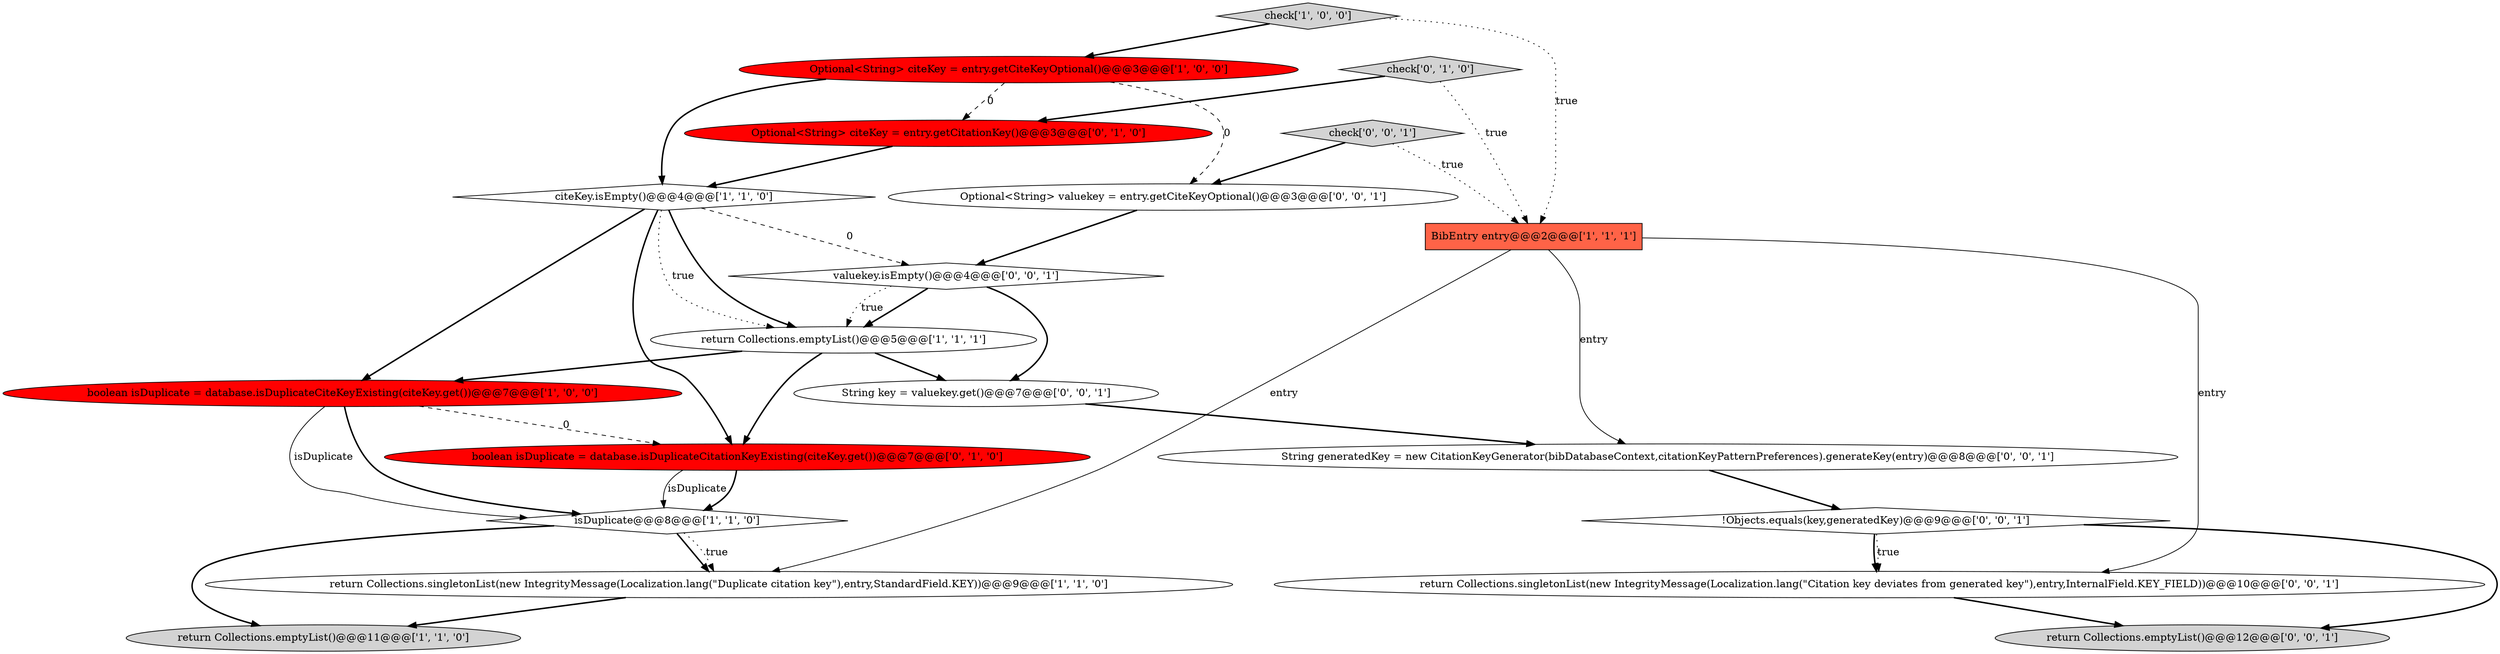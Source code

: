 digraph {
2 [style = filled, label = "boolean isDuplicate = database.isDuplicateCiteKeyExisting(citeKey.get())@@@7@@@['1', '0', '0']", fillcolor = red, shape = ellipse image = "AAA1AAABBB1BBB"];
3 [style = filled, label = "isDuplicate@@@8@@@['1', '1', '0']", fillcolor = white, shape = diamond image = "AAA0AAABBB1BBB"];
16 [style = filled, label = "return Collections.emptyList()@@@12@@@['0', '0', '1']", fillcolor = lightgray, shape = ellipse image = "AAA0AAABBB3BBB"];
17 [style = filled, label = "String key = valuekey.get()@@@7@@@['0', '0', '1']", fillcolor = white, shape = ellipse image = "AAA0AAABBB3BBB"];
4 [style = filled, label = "check['1', '0', '0']", fillcolor = lightgray, shape = diamond image = "AAA0AAABBB1BBB"];
9 [style = filled, label = "boolean isDuplicate = database.isDuplicateCitationKeyExisting(citeKey.get())@@@7@@@['0', '1', '0']", fillcolor = red, shape = ellipse image = "AAA1AAABBB2BBB"];
1 [style = filled, label = "citeKey.isEmpty()@@@4@@@['1', '1', '0']", fillcolor = white, shape = diamond image = "AAA0AAABBB1BBB"];
0 [style = filled, label = "return Collections.emptyList()@@@11@@@['1', '1', '0']", fillcolor = lightgray, shape = ellipse image = "AAA0AAABBB1BBB"];
7 [style = filled, label = "Optional<String> citeKey = entry.getCiteKeyOptional()@@@3@@@['1', '0', '0']", fillcolor = red, shape = ellipse image = "AAA1AAABBB1BBB"];
14 [style = filled, label = "Optional<String> valuekey = entry.getCiteKeyOptional()@@@3@@@['0', '0', '1']", fillcolor = white, shape = ellipse image = "AAA0AAABBB3BBB"];
13 [style = filled, label = "check['0', '0', '1']", fillcolor = lightgray, shape = diamond image = "AAA0AAABBB3BBB"];
10 [style = filled, label = "check['0', '1', '0']", fillcolor = lightgray, shape = diamond image = "AAA0AAABBB2BBB"];
19 [style = filled, label = "!Objects.equals(key,generatedKey)@@@9@@@['0', '0', '1']", fillcolor = white, shape = diamond image = "AAA0AAABBB3BBB"];
15 [style = filled, label = "String generatedKey = new CitationKeyGenerator(bibDatabaseContext,citationKeyPatternPreferences).generateKey(entry)@@@8@@@['0', '0', '1']", fillcolor = white, shape = ellipse image = "AAA0AAABBB3BBB"];
6 [style = filled, label = "BibEntry entry@@@2@@@['1', '1', '1']", fillcolor = tomato, shape = box image = "AAA0AAABBB1BBB"];
18 [style = filled, label = "valuekey.isEmpty()@@@4@@@['0', '0', '1']", fillcolor = white, shape = diamond image = "AAA0AAABBB3BBB"];
11 [style = filled, label = "Optional<String> citeKey = entry.getCitationKey()@@@3@@@['0', '1', '0']", fillcolor = red, shape = ellipse image = "AAA1AAABBB2BBB"];
8 [style = filled, label = "return Collections.singletonList(new IntegrityMessage(Localization.lang(\"Duplicate citation key\"),entry,StandardField.KEY))@@@9@@@['1', '1', '0']", fillcolor = white, shape = ellipse image = "AAA0AAABBB1BBB"];
5 [style = filled, label = "return Collections.emptyList()@@@5@@@['1', '1', '1']", fillcolor = white, shape = ellipse image = "AAA0AAABBB1BBB"];
12 [style = filled, label = "return Collections.singletonList(new IntegrityMessage(Localization.lang(\"Citation key deviates from generated key\"),entry,InternalField.KEY_FIELD))@@@10@@@['0', '0', '1']", fillcolor = white, shape = ellipse image = "AAA0AAABBB3BBB"];
1->5 [style = bold, label=""];
4->6 [style = dotted, label="true"];
13->6 [style = dotted, label="true"];
6->15 [style = solid, label="entry"];
6->8 [style = solid, label="entry"];
10->6 [style = dotted, label="true"];
7->1 [style = bold, label=""];
5->9 [style = bold, label=""];
19->12 [style = bold, label=""];
9->3 [style = solid, label="isDuplicate"];
11->1 [style = bold, label=""];
2->3 [style = solid, label="isDuplicate"];
7->14 [style = dashed, label="0"];
2->3 [style = bold, label=""];
7->11 [style = dashed, label="0"];
18->17 [style = bold, label=""];
19->12 [style = dotted, label="true"];
1->18 [style = dashed, label="0"];
12->16 [style = bold, label=""];
6->12 [style = solid, label="entry"];
15->19 [style = bold, label=""];
5->17 [style = bold, label=""];
4->7 [style = bold, label=""];
1->9 [style = bold, label=""];
3->0 [style = bold, label=""];
19->16 [style = bold, label=""];
8->0 [style = bold, label=""];
5->2 [style = bold, label=""];
2->9 [style = dashed, label="0"];
3->8 [style = bold, label=""];
18->5 [style = bold, label=""];
17->15 [style = bold, label=""];
9->3 [style = bold, label=""];
14->18 [style = bold, label=""];
1->2 [style = bold, label=""];
18->5 [style = dotted, label="true"];
3->8 [style = dotted, label="true"];
13->14 [style = bold, label=""];
1->5 [style = dotted, label="true"];
10->11 [style = bold, label=""];
}
